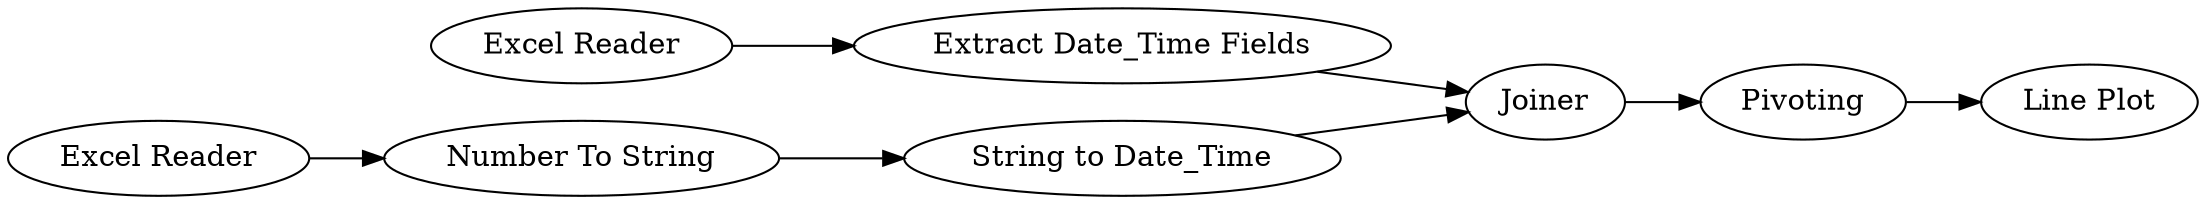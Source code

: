 digraph {
	96 -> 83
	81 -> 78
	78 -> 96
	75 -> 79
	79 -> 78
	80 -> 81
	77 -> 75
	96 [label=Pivoting]
	79 [label="String to Date_Time"]
	81 [label="Extract Date_Time Fields"]
	77 [label="Excel Reader"]
	80 [label="Excel Reader"]
	83 [label="Line Plot"]
	75 [label="Number To String"]
	78 [label=Joiner]
	rankdir=LR
}
